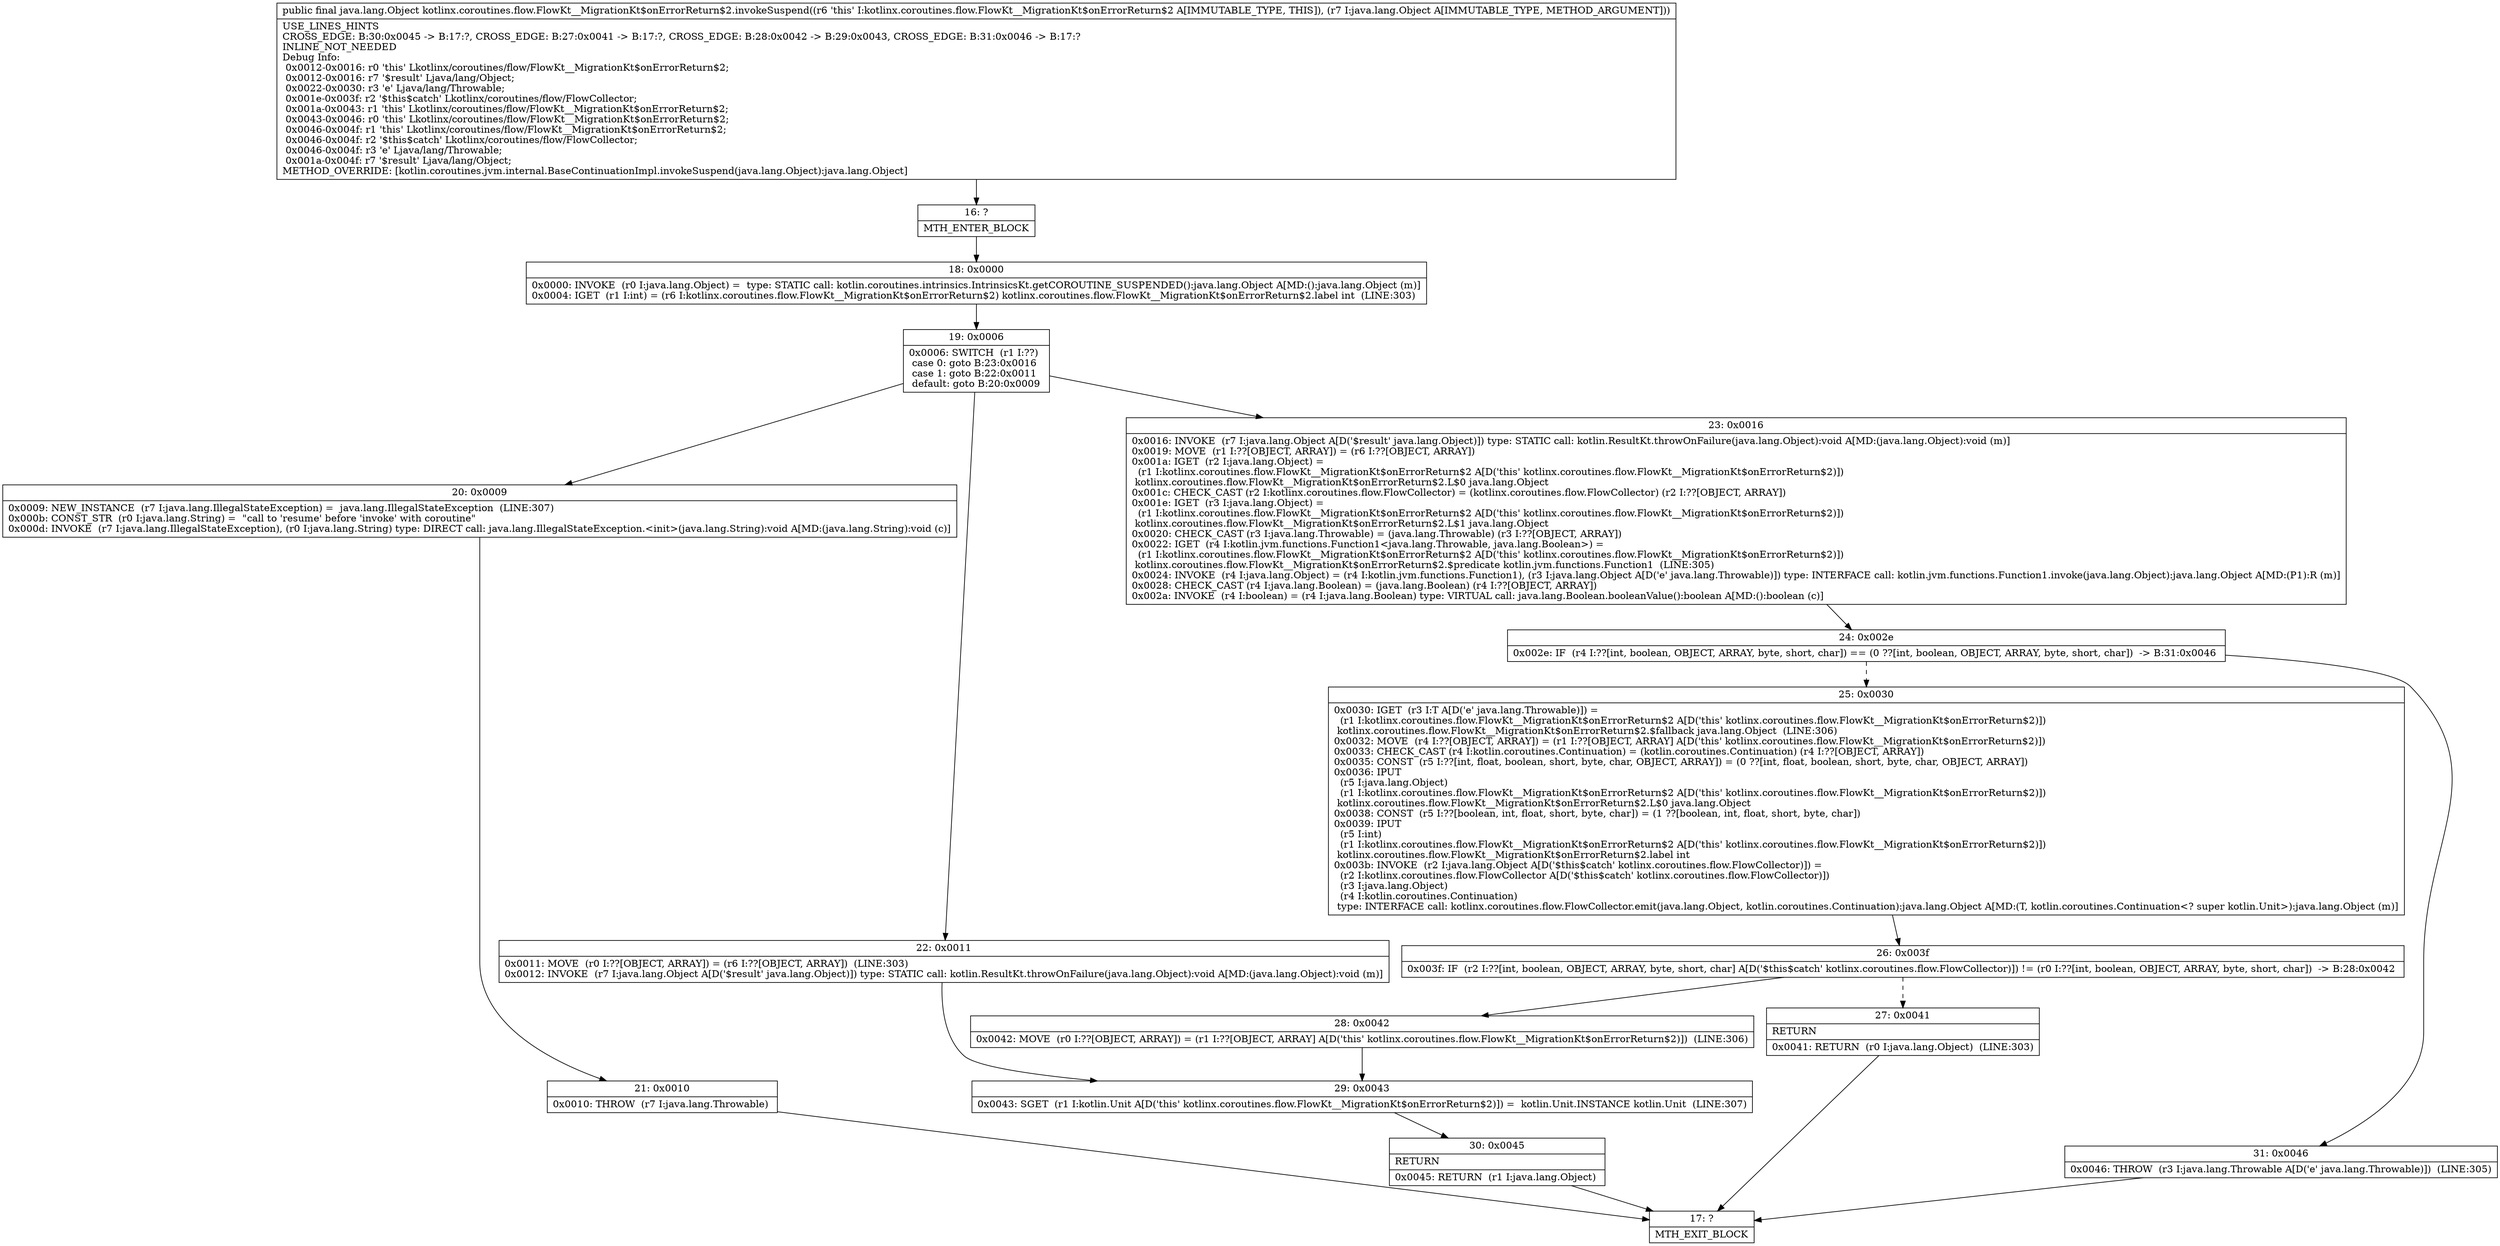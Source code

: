 digraph "CFG forkotlinx.coroutines.flow.FlowKt__MigrationKt$onErrorReturn$2.invokeSuspend(Ljava\/lang\/Object;)Ljava\/lang\/Object;" {
Node_16 [shape=record,label="{16\:\ ?|MTH_ENTER_BLOCK\l}"];
Node_18 [shape=record,label="{18\:\ 0x0000|0x0000: INVOKE  (r0 I:java.lang.Object) =  type: STATIC call: kotlin.coroutines.intrinsics.IntrinsicsKt.getCOROUTINE_SUSPENDED():java.lang.Object A[MD:():java.lang.Object (m)]\l0x0004: IGET  (r1 I:int) = (r6 I:kotlinx.coroutines.flow.FlowKt__MigrationKt$onErrorReturn$2) kotlinx.coroutines.flow.FlowKt__MigrationKt$onErrorReturn$2.label int  (LINE:303)\l}"];
Node_19 [shape=record,label="{19\:\ 0x0006|0x0006: SWITCH  (r1 I:??)\l case 0: goto B:23:0x0016\l case 1: goto B:22:0x0011\l default: goto B:20:0x0009 \l}"];
Node_20 [shape=record,label="{20\:\ 0x0009|0x0009: NEW_INSTANCE  (r7 I:java.lang.IllegalStateException) =  java.lang.IllegalStateException  (LINE:307)\l0x000b: CONST_STR  (r0 I:java.lang.String) =  \"call to 'resume' before 'invoke' with coroutine\" \l0x000d: INVOKE  (r7 I:java.lang.IllegalStateException), (r0 I:java.lang.String) type: DIRECT call: java.lang.IllegalStateException.\<init\>(java.lang.String):void A[MD:(java.lang.String):void (c)]\l}"];
Node_21 [shape=record,label="{21\:\ 0x0010|0x0010: THROW  (r7 I:java.lang.Throwable) \l}"];
Node_17 [shape=record,label="{17\:\ ?|MTH_EXIT_BLOCK\l}"];
Node_22 [shape=record,label="{22\:\ 0x0011|0x0011: MOVE  (r0 I:??[OBJECT, ARRAY]) = (r6 I:??[OBJECT, ARRAY])  (LINE:303)\l0x0012: INVOKE  (r7 I:java.lang.Object A[D('$result' java.lang.Object)]) type: STATIC call: kotlin.ResultKt.throwOnFailure(java.lang.Object):void A[MD:(java.lang.Object):void (m)]\l}"];
Node_29 [shape=record,label="{29\:\ 0x0043|0x0043: SGET  (r1 I:kotlin.Unit A[D('this' kotlinx.coroutines.flow.FlowKt__MigrationKt$onErrorReturn$2)]) =  kotlin.Unit.INSTANCE kotlin.Unit  (LINE:307)\l}"];
Node_30 [shape=record,label="{30\:\ 0x0045|RETURN\l|0x0045: RETURN  (r1 I:java.lang.Object) \l}"];
Node_23 [shape=record,label="{23\:\ 0x0016|0x0016: INVOKE  (r7 I:java.lang.Object A[D('$result' java.lang.Object)]) type: STATIC call: kotlin.ResultKt.throwOnFailure(java.lang.Object):void A[MD:(java.lang.Object):void (m)]\l0x0019: MOVE  (r1 I:??[OBJECT, ARRAY]) = (r6 I:??[OBJECT, ARRAY]) \l0x001a: IGET  (r2 I:java.lang.Object) = \l  (r1 I:kotlinx.coroutines.flow.FlowKt__MigrationKt$onErrorReturn$2 A[D('this' kotlinx.coroutines.flow.FlowKt__MigrationKt$onErrorReturn$2)])\l kotlinx.coroutines.flow.FlowKt__MigrationKt$onErrorReturn$2.L$0 java.lang.Object \l0x001c: CHECK_CAST (r2 I:kotlinx.coroutines.flow.FlowCollector) = (kotlinx.coroutines.flow.FlowCollector) (r2 I:??[OBJECT, ARRAY]) \l0x001e: IGET  (r3 I:java.lang.Object) = \l  (r1 I:kotlinx.coroutines.flow.FlowKt__MigrationKt$onErrorReturn$2 A[D('this' kotlinx.coroutines.flow.FlowKt__MigrationKt$onErrorReturn$2)])\l kotlinx.coroutines.flow.FlowKt__MigrationKt$onErrorReturn$2.L$1 java.lang.Object \l0x0020: CHECK_CAST (r3 I:java.lang.Throwable) = (java.lang.Throwable) (r3 I:??[OBJECT, ARRAY]) \l0x0022: IGET  (r4 I:kotlin.jvm.functions.Function1\<java.lang.Throwable, java.lang.Boolean\>) = \l  (r1 I:kotlinx.coroutines.flow.FlowKt__MigrationKt$onErrorReturn$2 A[D('this' kotlinx.coroutines.flow.FlowKt__MigrationKt$onErrorReturn$2)])\l kotlinx.coroutines.flow.FlowKt__MigrationKt$onErrorReturn$2.$predicate kotlin.jvm.functions.Function1  (LINE:305)\l0x0024: INVOKE  (r4 I:java.lang.Object) = (r4 I:kotlin.jvm.functions.Function1), (r3 I:java.lang.Object A[D('e' java.lang.Throwable)]) type: INTERFACE call: kotlin.jvm.functions.Function1.invoke(java.lang.Object):java.lang.Object A[MD:(P1):R (m)]\l0x0028: CHECK_CAST (r4 I:java.lang.Boolean) = (java.lang.Boolean) (r4 I:??[OBJECT, ARRAY]) \l0x002a: INVOKE  (r4 I:boolean) = (r4 I:java.lang.Boolean) type: VIRTUAL call: java.lang.Boolean.booleanValue():boolean A[MD:():boolean (c)]\l}"];
Node_24 [shape=record,label="{24\:\ 0x002e|0x002e: IF  (r4 I:??[int, boolean, OBJECT, ARRAY, byte, short, char]) == (0 ??[int, boolean, OBJECT, ARRAY, byte, short, char])  \-\> B:31:0x0046 \l}"];
Node_25 [shape=record,label="{25\:\ 0x0030|0x0030: IGET  (r3 I:T A[D('e' java.lang.Throwable)]) = \l  (r1 I:kotlinx.coroutines.flow.FlowKt__MigrationKt$onErrorReturn$2 A[D('this' kotlinx.coroutines.flow.FlowKt__MigrationKt$onErrorReturn$2)])\l kotlinx.coroutines.flow.FlowKt__MigrationKt$onErrorReturn$2.$fallback java.lang.Object  (LINE:306)\l0x0032: MOVE  (r4 I:??[OBJECT, ARRAY]) = (r1 I:??[OBJECT, ARRAY] A[D('this' kotlinx.coroutines.flow.FlowKt__MigrationKt$onErrorReturn$2)]) \l0x0033: CHECK_CAST (r4 I:kotlin.coroutines.Continuation) = (kotlin.coroutines.Continuation) (r4 I:??[OBJECT, ARRAY]) \l0x0035: CONST  (r5 I:??[int, float, boolean, short, byte, char, OBJECT, ARRAY]) = (0 ??[int, float, boolean, short, byte, char, OBJECT, ARRAY]) \l0x0036: IPUT  \l  (r5 I:java.lang.Object)\l  (r1 I:kotlinx.coroutines.flow.FlowKt__MigrationKt$onErrorReturn$2 A[D('this' kotlinx.coroutines.flow.FlowKt__MigrationKt$onErrorReturn$2)])\l kotlinx.coroutines.flow.FlowKt__MigrationKt$onErrorReturn$2.L$0 java.lang.Object \l0x0038: CONST  (r5 I:??[boolean, int, float, short, byte, char]) = (1 ??[boolean, int, float, short, byte, char]) \l0x0039: IPUT  \l  (r5 I:int)\l  (r1 I:kotlinx.coroutines.flow.FlowKt__MigrationKt$onErrorReturn$2 A[D('this' kotlinx.coroutines.flow.FlowKt__MigrationKt$onErrorReturn$2)])\l kotlinx.coroutines.flow.FlowKt__MigrationKt$onErrorReturn$2.label int \l0x003b: INVOKE  (r2 I:java.lang.Object A[D('$this$catch' kotlinx.coroutines.flow.FlowCollector)]) = \l  (r2 I:kotlinx.coroutines.flow.FlowCollector A[D('$this$catch' kotlinx.coroutines.flow.FlowCollector)])\l  (r3 I:java.lang.Object)\l  (r4 I:kotlin.coroutines.Continuation)\l type: INTERFACE call: kotlinx.coroutines.flow.FlowCollector.emit(java.lang.Object, kotlin.coroutines.Continuation):java.lang.Object A[MD:(T, kotlin.coroutines.Continuation\<? super kotlin.Unit\>):java.lang.Object (m)]\l}"];
Node_26 [shape=record,label="{26\:\ 0x003f|0x003f: IF  (r2 I:??[int, boolean, OBJECT, ARRAY, byte, short, char] A[D('$this$catch' kotlinx.coroutines.flow.FlowCollector)]) != (r0 I:??[int, boolean, OBJECT, ARRAY, byte, short, char])  \-\> B:28:0x0042 \l}"];
Node_27 [shape=record,label="{27\:\ 0x0041|RETURN\l|0x0041: RETURN  (r0 I:java.lang.Object)  (LINE:303)\l}"];
Node_28 [shape=record,label="{28\:\ 0x0042|0x0042: MOVE  (r0 I:??[OBJECT, ARRAY]) = (r1 I:??[OBJECT, ARRAY] A[D('this' kotlinx.coroutines.flow.FlowKt__MigrationKt$onErrorReturn$2)])  (LINE:306)\l}"];
Node_31 [shape=record,label="{31\:\ 0x0046|0x0046: THROW  (r3 I:java.lang.Throwable A[D('e' java.lang.Throwable)])  (LINE:305)\l}"];
MethodNode[shape=record,label="{public final java.lang.Object kotlinx.coroutines.flow.FlowKt__MigrationKt$onErrorReturn$2.invokeSuspend((r6 'this' I:kotlinx.coroutines.flow.FlowKt__MigrationKt$onErrorReturn$2 A[IMMUTABLE_TYPE, THIS]), (r7 I:java.lang.Object A[IMMUTABLE_TYPE, METHOD_ARGUMENT]))  | USE_LINES_HINTS\lCROSS_EDGE: B:30:0x0045 \-\> B:17:?, CROSS_EDGE: B:27:0x0041 \-\> B:17:?, CROSS_EDGE: B:28:0x0042 \-\> B:29:0x0043, CROSS_EDGE: B:31:0x0046 \-\> B:17:?\lINLINE_NOT_NEEDED\lDebug Info:\l  0x0012\-0x0016: r0 'this' Lkotlinx\/coroutines\/flow\/FlowKt__MigrationKt$onErrorReturn$2;\l  0x0012\-0x0016: r7 '$result' Ljava\/lang\/Object;\l  0x0022\-0x0030: r3 'e' Ljava\/lang\/Throwable;\l  0x001e\-0x003f: r2 '$this$catch' Lkotlinx\/coroutines\/flow\/FlowCollector;\l  0x001a\-0x0043: r1 'this' Lkotlinx\/coroutines\/flow\/FlowKt__MigrationKt$onErrorReturn$2;\l  0x0043\-0x0046: r0 'this' Lkotlinx\/coroutines\/flow\/FlowKt__MigrationKt$onErrorReturn$2;\l  0x0046\-0x004f: r1 'this' Lkotlinx\/coroutines\/flow\/FlowKt__MigrationKt$onErrorReturn$2;\l  0x0046\-0x004f: r2 '$this$catch' Lkotlinx\/coroutines\/flow\/FlowCollector;\l  0x0046\-0x004f: r3 'e' Ljava\/lang\/Throwable;\l  0x001a\-0x004f: r7 '$result' Ljava\/lang\/Object;\lMETHOD_OVERRIDE: [kotlin.coroutines.jvm.internal.BaseContinuationImpl.invokeSuspend(java.lang.Object):java.lang.Object]\l}"];
MethodNode -> Node_16;Node_16 -> Node_18;
Node_18 -> Node_19;
Node_19 -> Node_20;
Node_19 -> Node_22;
Node_19 -> Node_23;
Node_20 -> Node_21;
Node_21 -> Node_17;
Node_22 -> Node_29;
Node_29 -> Node_30;
Node_30 -> Node_17;
Node_23 -> Node_24;
Node_24 -> Node_25[style=dashed];
Node_24 -> Node_31;
Node_25 -> Node_26;
Node_26 -> Node_27[style=dashed];
Node_26 -> Node_28;
Node_27 -> Node_17;
Node_28 -> Node_29;
Node_31 -> Node_17;
}

